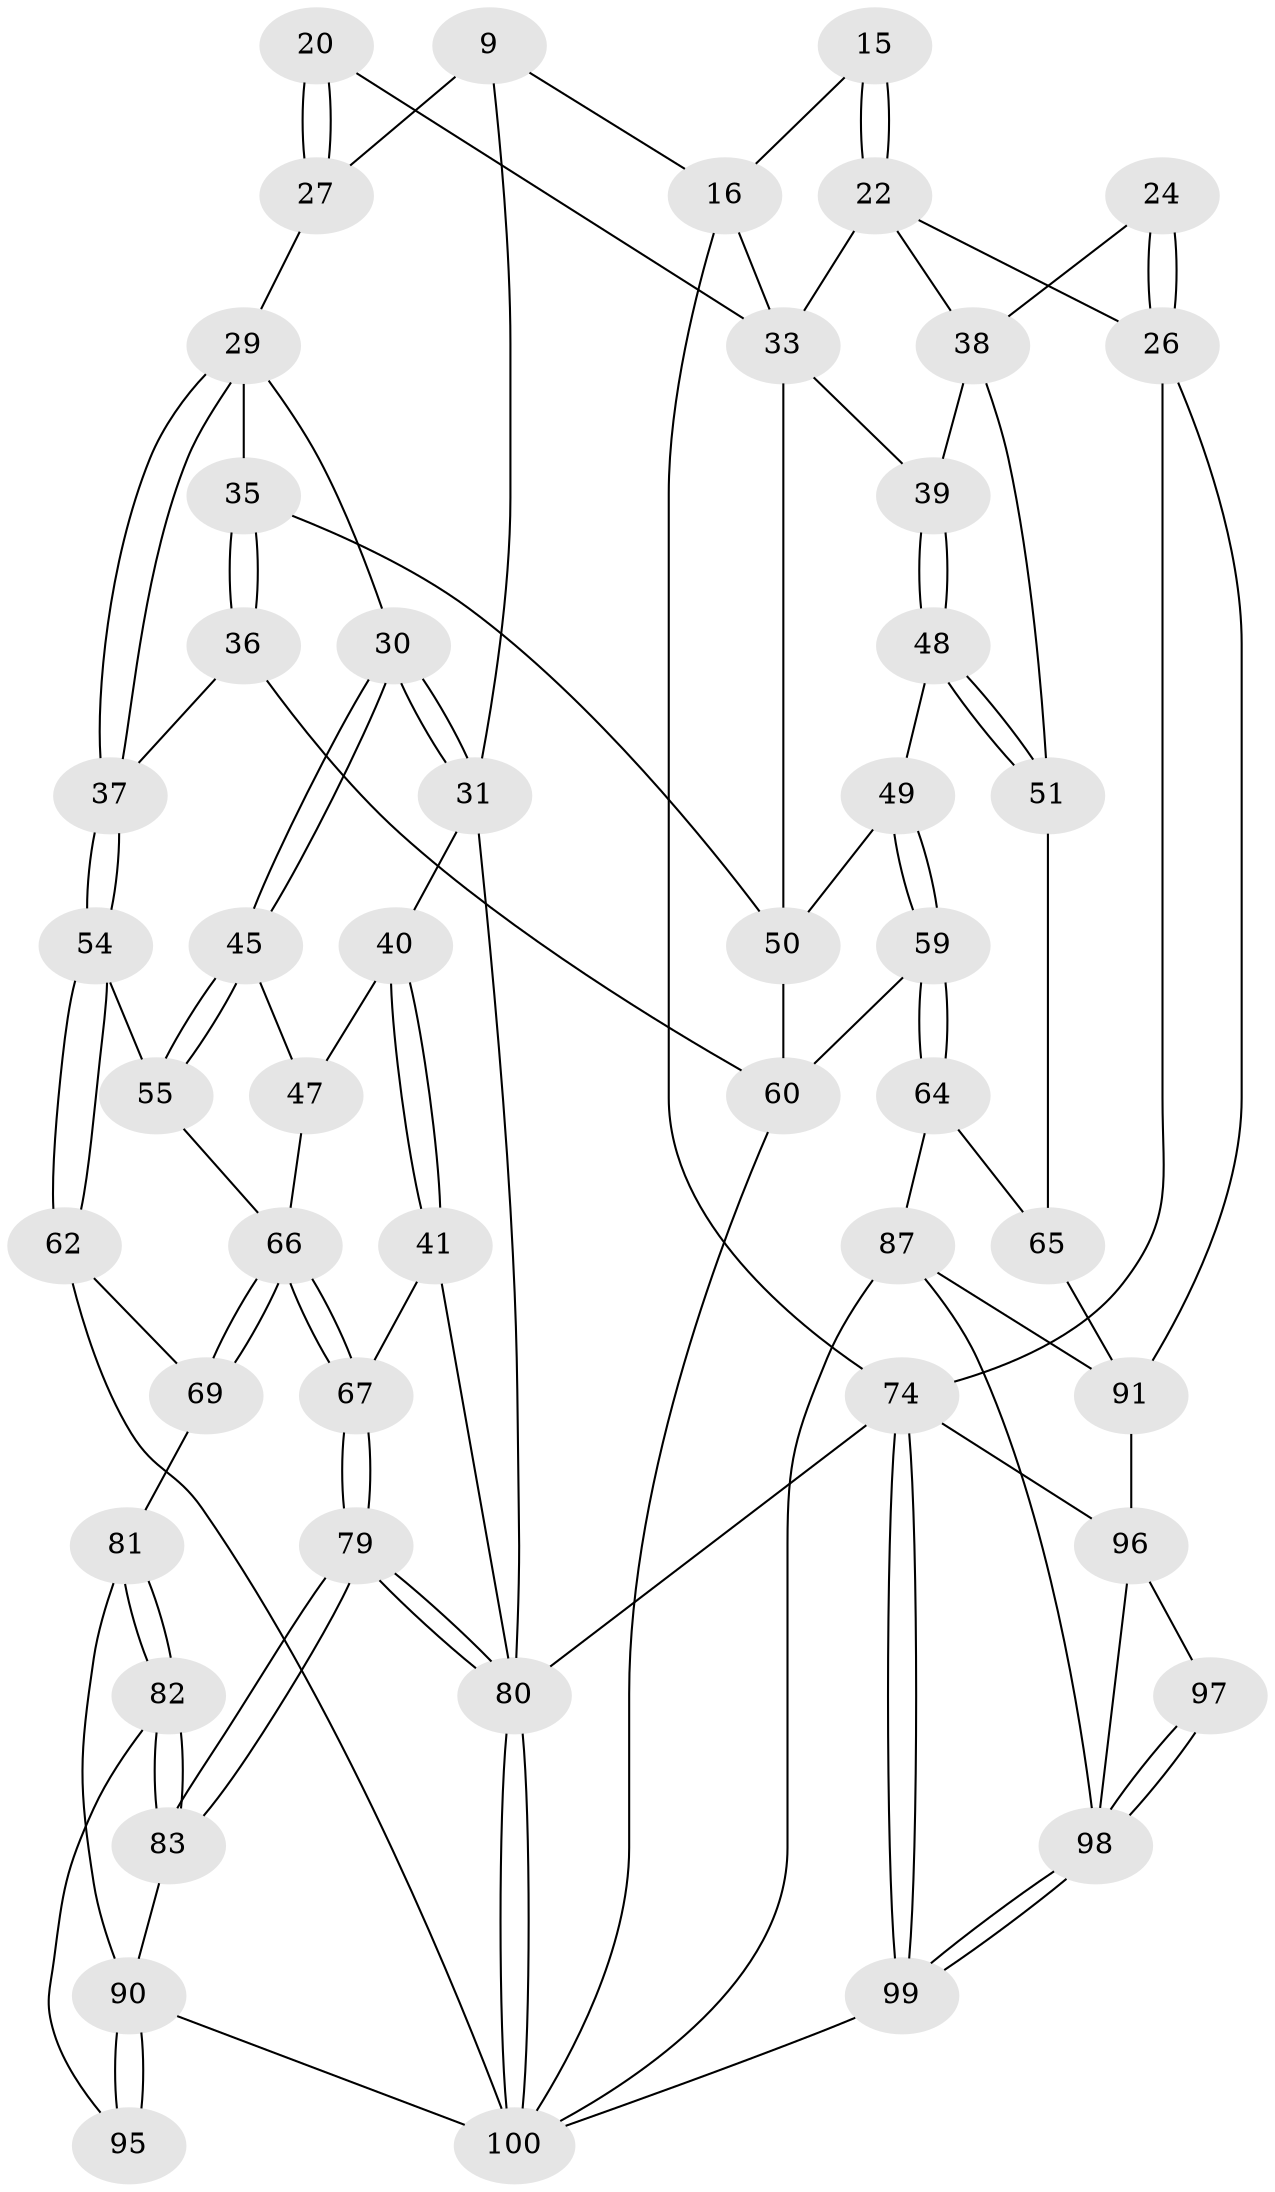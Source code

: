 // original degree distribution, {3: 0.02, 4: 0.22, 6: 0.2, 5: 0.56}
// Generated by graph-tools (version 1.1) at 2025/00/03/09/25 05:00:45]
// undirected, 50 vertices, 111 edges
graph export_dot {
graph [start="1"]
  node [color=gray90,style=filled];
  9 [pos="+0.33958807925580364+0.14080623304958534",super="+2"];
  15 [pos="+0.7536708633262238+0.19774622789057647",super="+14"];
  16 [pos="+0.7091355749644838+0.18584014689660505",super="+3+4"];
  20 [pos="+0.5654431978225802+0.18699870815154648"];
  22 [pos="+0.7691326542025048+0.27834939855737684",super="+21"];
  24 [pos="+0.88719208881207+0.3025033717563646"];
  26 [pos="+1+0.4331415125626266",super="+23+12"];
  27 [pos="+0.4982380078793849+0.21388903148539168",super="+18+17"];
  29 [pos="+0.4360886821541958+0.29022077049791045",super="+28"];
  30 [pos="+0.2893495301870672+0.364568133459864"];
  31 [pos="+0.18815181419984447+0.18669269468594707",super="+10"];
  33 [pos="+0.6375538361993182+0.2902416261542539",super="+32+19"];
  35 [pos="+0.5404336433474863+0.43715115287909506"];
  36 [pos="+0.5021000965705859+0.4619358796658991"];
  37 [pos="+0.4590257359109702+0.4743516939008952"];
  38 [pos="+0.8622057101634006+0.34545754387949296",super="+25"];
  39 [pos="+0.7211161002870816+0.3638637234542541"];
  40 [pos="+0.18727138876192534+0.18716248599202964"];
  41 [pos="+0+0.26927780195768874"];
  45 [pos="+0.2980741089629268+0.4194040608480476"];
  47 [pos="+0.09021432651687518+0.3961426619488122",super="+46"];
  48 [pos="+0.7189733543298646+0.4712621683143388"];
  49 [pos="+0.7168033919888487+0.4717010536693409"];
  50 [pos="+0.6897696497057637+0.47212508514643053",super="+34"];
  51 [pos="+0.771421959280581+0.49660466560979377",super="+44"];
  54 [pos="+0.4111845503054976+0.49775795148116897"];
  55 [pos="+0.30310865388710656+0.42652451657838303"];
  59 [pos="+0.6318283945522726+0.6730928658445064"];
  60 [pos="+0.5878065916561652+0.6556971615749507",super="+57"];
  62 [pos="+0.4093128202539411+0.5276501524468331"];
  64 [pos="+0.6904335016348064+0.7170497400965093"];
  65 [pos="+0.9285854357958933+0.6840345504392604",super="+63+43"];
  66 [pos="+0.18579679433468638+0.6738651751612856",super="+58+56"];
  67 [pos="+0+0.9448326809363253",super="+52"];
  69 [pos="+0.21213397712797727+0.6755346385973694",super="+68"];
  74 [pos="+1+1",super="+6+5"];
  79 [pos="+0+0.9882615291181731"];
  80 [pos="+0+1",super="+7"];
  81 [pos="+0.3118447707275312+0.7550574341962446",super="+73+72"];
  82 [pos="+0.26168592223932585+0.8695454561204676"];
  83 [pos="+0.2091205632138387+0.9020371541748656"];
  87 [pos="+0.7808640999168649+0.8124966545365279",super="+77"];
  90 [pos="+0.47926842565627636+0.9846512613118565",super="+89+84+85"];
  91 [pos="+0.9389506013917677+0.8198505176575183",super="+76+86+42"];
  95 [pos="+0.3407832190822178+0.8550160773709407"];
  96 [pos="+1+0.9326323506984839",super="+75+92"];
  97 [pos="+0.9136969630506879+0.9236985542323315"];
  98 [pos="+0.8408582557700293+1",super="+94+93"];
  99 [pos="+0.8145661514667623+1"];
  100 [pos="+0.5632079709710418+1",super="+88"];
  9 -- 27 [weight=2];
  9 -- 16;
  9 -- 31;
  15 -- 16 [weight=2];
  15 -- 22 [weight=2];
  15 -- 22;
  16 -- 74;
  16 -- 33;
  20 -- 27 [weight=2];
  20 -- 27;
  20 -- 33;
  22 -- 33;
  22 -- 26;
  22 -- 38;
  24 -- 26 [weight=2];
  24 -- 26;
  24 -- 38;
  26 -- 74 [weight=2];
  26 -- 91;
  27 -- 29;
  29 -- 30;
  29 -- 37;
  29 -- 37;
  29 -- 35;
  30 -- 31;
  30 -- 31;
  30 -- 45;
  30 -- 45;
  31 -- 40;
  31 -- 80;
  33 -- 50;
  33 -- 39;
  35 -- 36;
  35 -- 36;
  35 -- 50;
  36 -- 37;
  36 -- 60;
  37 -- 54;
  37 -- 54;
  38 -- 39;
  38 -- 51;
  39 -- 48;
  39 -- 48;
  40 -- 41;
  40 -- 41;
  40 -- 47;
  41 -- 80;
  41 -- 67;
  45 -- 55;
  45 -- 55;
  45 -- 47;
  47 -- 66 [weight=2];
  48 -- 49;
  48 -- 51;
  48 -- 51;
  49 -- 50;
  49 -- 59;
  49 -- 59;
  50 -- 60;
  51 -- 65 [weight=2];
  54 -- 55;
  54 -- 62;
  54 -- 62;
  55 -- 66;
  59 -- 60;
  59 -- 64;
  59 -- 64;
  60 -- 100;
  62 -- 100;
  62 -- 69;
  64 -- 87;
  64 -- 65;
  65 -- 91 [weight=2];
  66 -- 67 [weight=2];
  66 -- 67;
  66 -- 69;
  66 -- 69;
  67 -- 79;
  67 -- 79;
  69 -- 81 [weight=2];
  74 -- 99;
  74 -- 99;
  74 -- 80 [weight=2];
  74 -- 96;
  79 -- 80;
  79 -- 80;
  79 -- 83;
  79 -- 83;
  80 -- 100;
  80 -- 100;
  81 -- 82;
  81 -- 82;
  81 -- 90 [weight=2];
  82 -- 83;
  82 -- 83;
  82 -- 95;
  83 -- 90;
  87 -- 91;
  87 -- 100;
  87 -- 98;
  90 -- 95 [weight=2];
  90 -- 95;
  90 -- 100 [weight=2];
  91 -- 96 [weight=2];
  96 -- 97;
  96 -- 98;
  97 -- 98 [weight=2];
  97 -- 98;
  98 -- 99;
  98 -- 99;
  99 -- 100;
}
